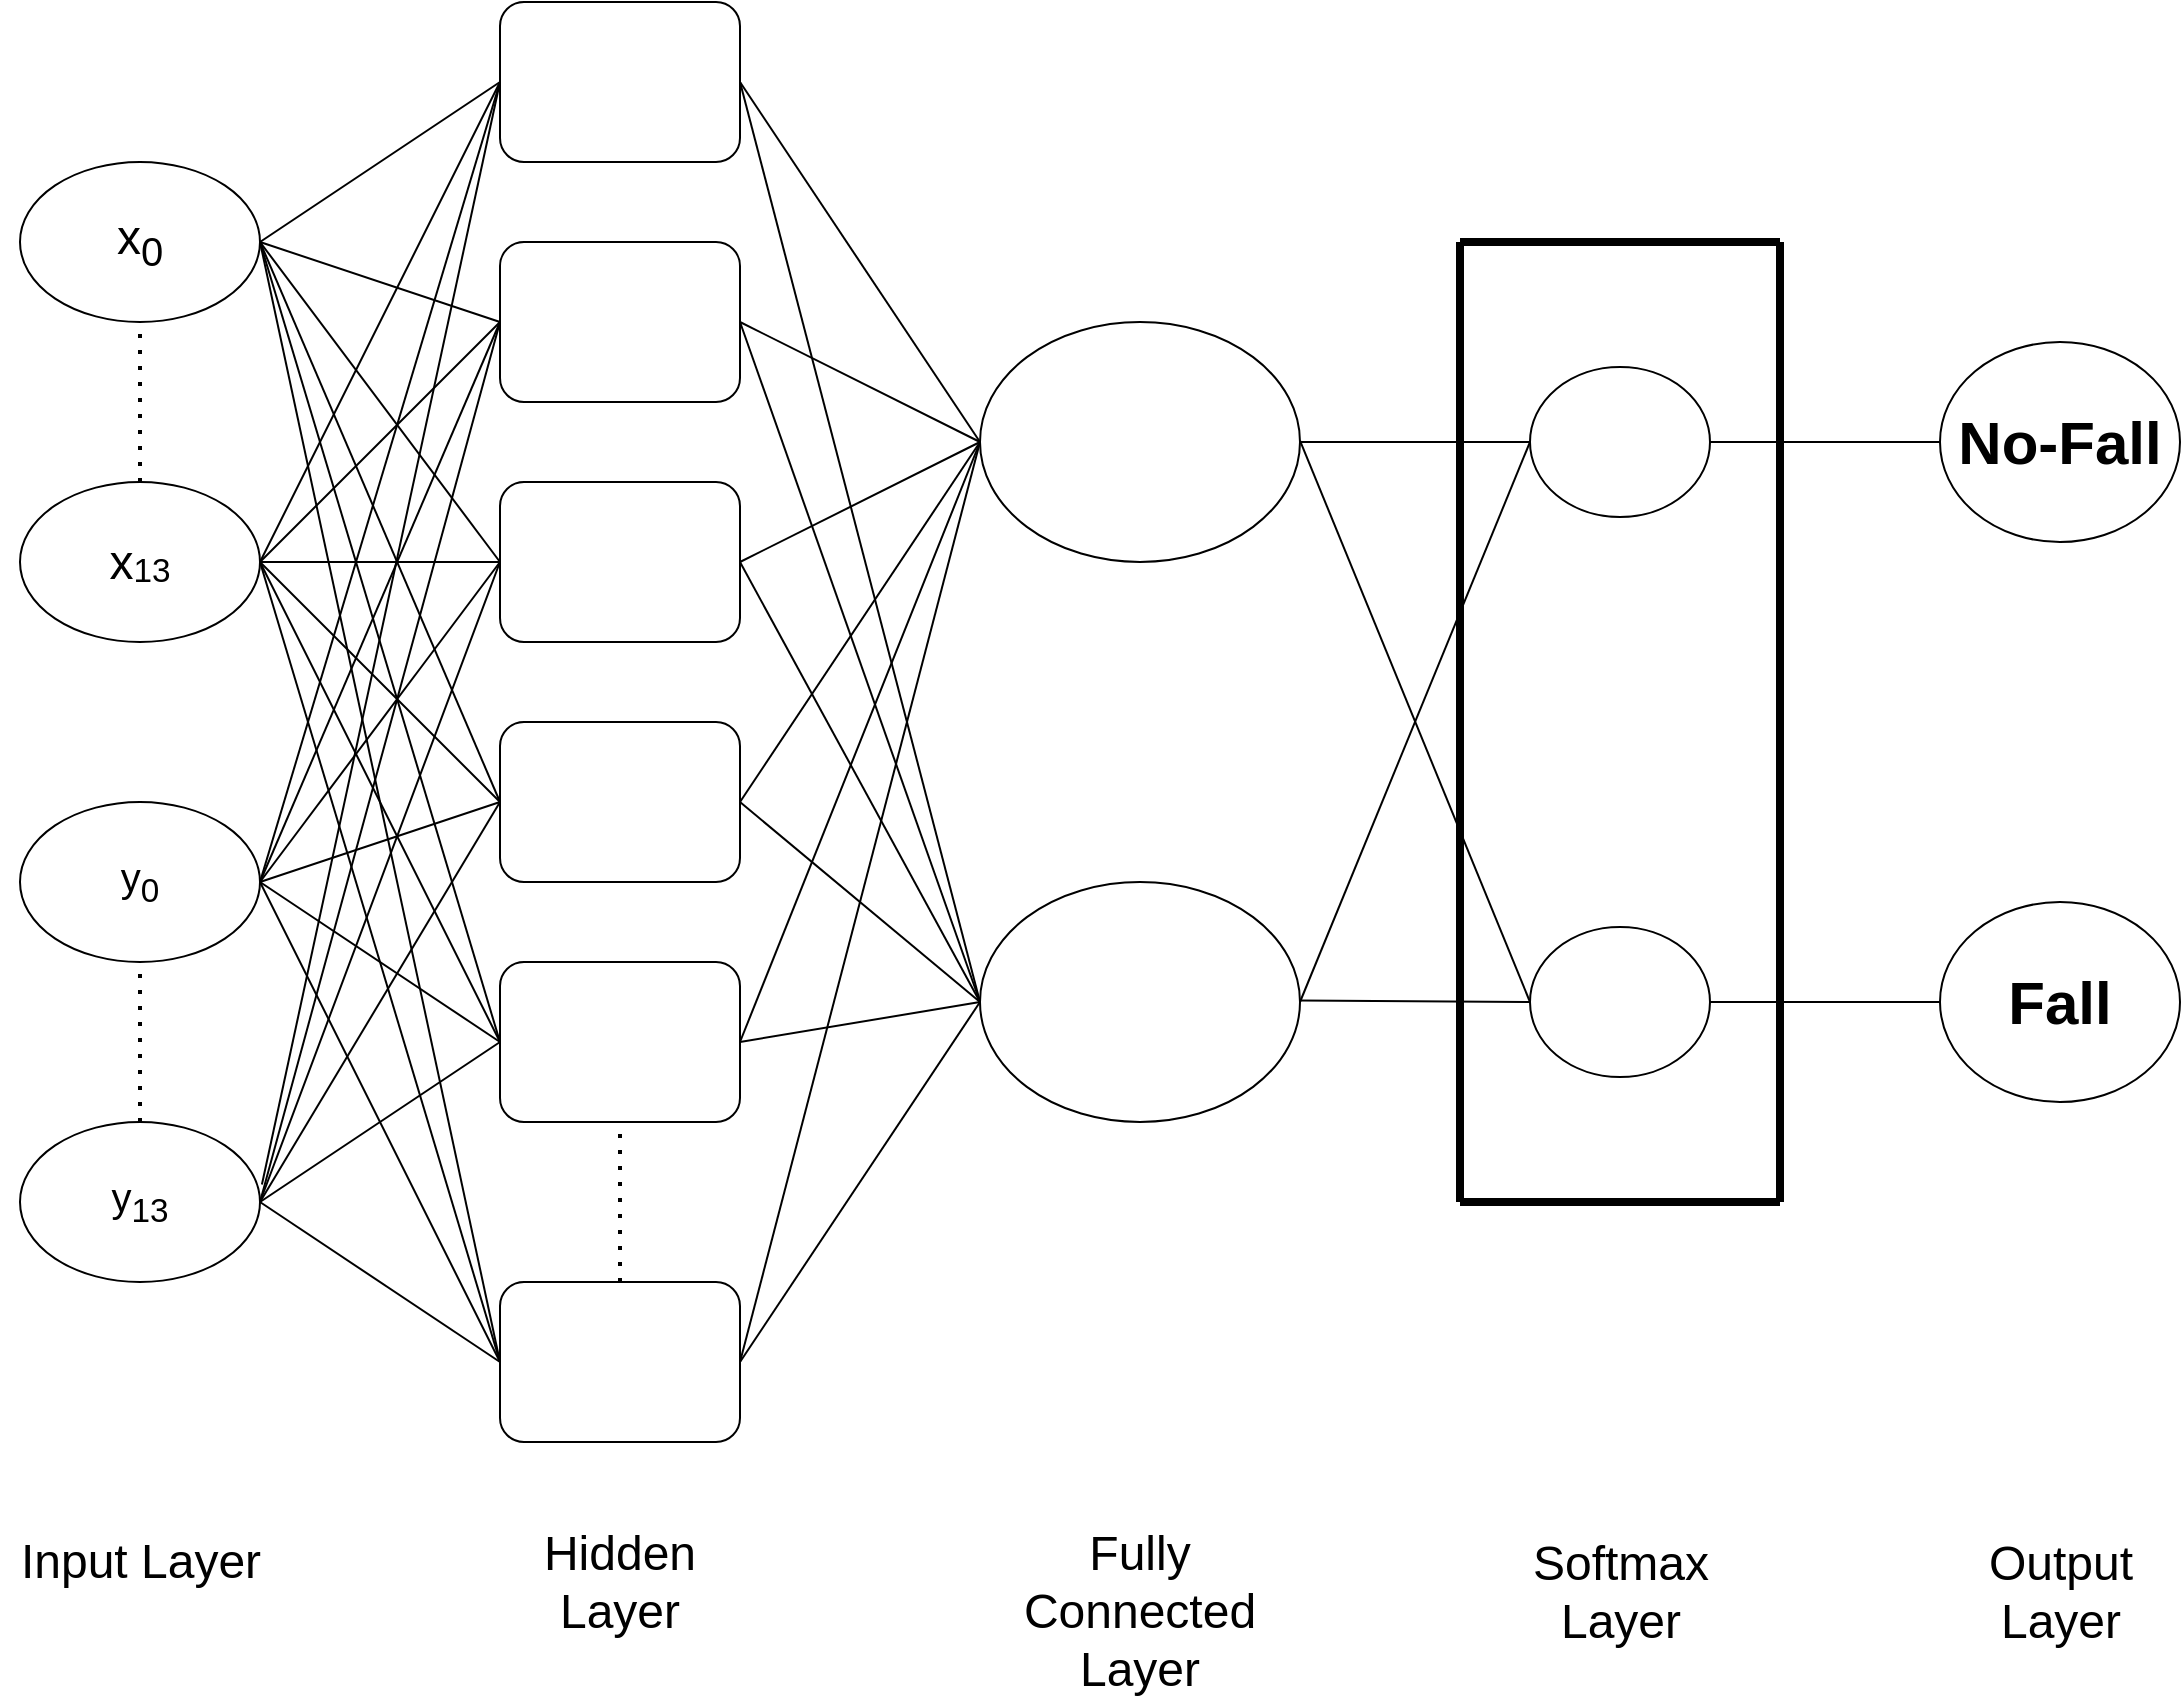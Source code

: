 <mxfile>
    <diagram id="jaLuE0wQ1QNSjCKfTEeS" name="第1頁">
        <mxGraphModel dx="2150" dy="1427" grid="0" gridSize="10" guides="1" tooltips="1" connect="1" arrows="1" fold="1" page="1" pageScale="1" pageWidth="1600" pageHeight="900" background="none" math="0" shadow="0">
            <root>
                <mxCell id="0"/>
                <mxCell id="125" value="未命名圖層" parent="0"/>
                <mxCell id="1" parent="0"/>
                <mxCell id="2" value="&lt;span style=&quot;font-size: 24px;&quot;&gt;x&lt;sub&gt;0&lt;/sub&gt;&lt;/span&gt;" style="ellipse;whiteSpace=wrap;html=1;" parent="1" vertex="1">
                    <mxGeometry x="196" y="113" width="120" height="80" as="geometry"/>
                </mxCell>
                <mxCell id="3" value="&lt;font style=&quot;&quot;&gt;&lt;span style=&quot;vertical-align: sub; font-size: 24px;&quot;&gt;x&lt;/span&gt;&lt;span style=&quot;font-size: 20px;&quot;&gt;&lt;sub&gt;13&lt;/sub&gt;&lt;/span&gt;&lt;/font&gt;" style="ellipse;whiteSpace=wrap;html=1;" parent="1" vertex="1">
                    <mxGeometry x="196" y="273" width="120" height="80" as="geometry"/>
                </mxCell>
                <mxCell id="4" value="&lt;span style=&quot;font-size: 20px;&quot;&gt;y&lt;sub&gt;0&lt;/sub&gt;&lt;/span&gt;" style="ellipse;whiteSpace=wrap;html=1;" parent="1" vertex="1">
                    <mxGeometry x="196" y="433" width="120" height="80" as="geometry"/>
                </mxCell>
                <mxCell id="5" value="&lt;span style=&quot;font-size: 20px;&quot;&gt;y&lt;sub&gt;13&lt;/sub&gt;&lt;/span&gt;" style="ellipse;whiteSpace=wrap;html=1;" parent="1" vertex="1">
                    <mxGeometry x="196" y="593" width="120" height="80" as="geometry"/>
                </mxCell>
                <mxCell id="6" value="" style="endArrow=none;dashed=1;html=1;dashPattern=1 3;strokeWidth=2;fontSize=24;entryX=0.5;entryY=1;entryDx=0;entryDy=0;exitX=0.5;exitY=0;exitDx=0;exitDy=0;" parent="1" source="3" target="2" edge="1">
                    <mxGeometry width="50" height="50" relative="1" as="geometry">
                        <mxPoint x="626" y="413" as="sourcePoint"/>
                        <mxPoint x="676" y="363" as="targetPoint"/>
                    </mxGeometry>
                </mxCell>
                <mxCell id="8" value="" style="endArrow=none;dashed=1;html=1;dashPattern=1 3;strokeWidth=2;fontSize=24;entryX=0.5;entryY=1;entryDx=0;entryDy=0;exitX=0.5;exitY=0;exitDx=0;exitDy=0;" parent="1" source="5" target="4" edge="1">
                    <mxGeometry width="50" height="50" relative="1" as="geometry">
                        <mxPoint x="626" y="413" as="sourcePoint"/>
                        <mxPoint x="676" y="363" as="targetPoint"/>
                    </mxGeometry>
                </mxCell>
                <mxCell id="9" value="" style="rounded=1;whiteSpace=wrap;html=1;fontSize=24;" parent="1" vertex="1">
                    <mxGeometry x="436" y="33" width="120" height="80" as="geometry"/>
                </mxCell>
                <mxCell id="10" value="" style="rounded=1;whiteSpace=wrap;html=1;fontSize=24;" parent="1" vertex="1">
                    <mxGeometry x="436" y="153" width="120" height="80" as="geometry"/>
                </mxCell>
                <mxCell id="11" value="" style="rounded=1;whiteSpace=wrap;html=1;fontSize=24;" parent="1" vertex="1">
                    <mxGeometry x="436" y="273" width="120" height="80" as="geometry"/>
                </mxCell>
                <mxCell id="12" value="" style="rounded=1;whiteSpace=wrap;html=1;fontSize=24;" parent="1" vertex="1">
                    <mxGeometry x="436" y="393" width="120" height="80" as="geometry"/>
                </mxCell>
                <mxCell id="13" value="" style="rounded=1;whiteSpace=wrap;html=1;fontSize=24;" parent="1" vertex="1">
                    <mxGeometry x="436" y="513" width="120" height="80" as="geometry"/>
                </mxCell>
                <mxCell id="14" value="" style="rounded=1;whiteSpace=wrap;html=1;fontSize=24;" parent="1" vertex="1">
                    <mxGeometry x="436" y="673" width="120" height="80" as="geometry"/>
                </mxCell>
                <mxCell id="15" value="" style="endArrow=none;dashed=1;html=1;dashPattern=1 3;strokeWidth=2;fontSize=24;entryX=0.5;entryY=1;entryDx=0;entryDy=0;exitX=0.5;exitY=0;exitDx=0;exitDy=0;" parent="1" source="14" target="13" edge="1">
                    <mxGeometry width="50" height="50" relative="1" as="geometry">
                        <mxPoint x="666" y="413" as="sourcePoint"/>
                        <mxPoint x="716" y="363" as="targetPoint"/>
                    </mxGeometry>
                </mxCell>
                <mxCell id="44" value="" style="ellipse;whiteSpace=wrap;html=1;fontStyle=1;" parent="1" vertex="1">
                    <mxGeometry x="676" y="193" width="160" height="120" as="geometry"/>
                </mxCell>
                <mxCell id="45" value="" style="ellipse;whiteSpace=wrap;html=1;" parent="1" vertex="1">
                    <mxGeometry x="676" y="473" width="160" height="120" as="geometry"/>
                </mxCell>
                <mxCell id="60" value="" style="ellipse;whiteSpace=wrap;html=1;" parent="1" vertex="1">
                    <mxGeometry x="951" y="215.5" width="90" height="75" as="geometry"/>
                </mxCell>
                <mxCell id="61" value="" style="ellipse;whiteSpace=wrap;html=1;" parent="1" vertex="1">
                    <mxGeometry x="951" y="495.5" width="90" height="75" as="geometry"/>
                </mxCell>
                <mxCell id="63" value="&lt;span style=&quot;font-size: 30px;&quot;&gt;No-Fall&lt;/span&gt;" style="ellipse;whiteSpace=wrap;html=1;fontStyle=1;" parent="1" vertex="1">
                    <mxGeometry x="1156" y="203" width="120" height="100" as="geometry"/>
                </mxCell>
                <mxCell id="64" value="&lt;span style=&quot;font-size: 30px;&quot;&gt;Fall&lt;/span&gt;" style="ellipse;whiteSpace=wrap;html=1;fontStyle=1;" parent="1" vertex="1">
                    <mxGeometry x="1156" y="483" width="120" height="100" as="geometry"/>
                </mxCell>
                <mxCell id="65" value="" style="endArrow=none;html=1;entryX=0;entryY=0.5;entryDx=0;entryDy=0;exitX=1;exitY=0.5;exitDx=0;exitDy=0;" parent="1" source="44" target="60" edge="1">
                    <mxGeometry width="50" height="50" relative="1" as="geometry">
                        <mxPoint x="856" y="293" as="sourcePoint"/>
                        <mxPoint x="886" y="203" as="targetPoint"/>
                    </mxGeometry>
                </mxCell>
                <mxCell id="66" value="" style="endArrow=none;html=1;exitX=1;exitY=0.5;exitDx=0;exitDy=0;entryX=0;entryY=0.5;entryDx=0;entryDy=0;fontStyle=1;" parent="1" target="61" edge="1">
                    <mxGeometry width="50" height="50" relative="1" as="geometry">
                        <mxPoint x="836.0" y="532.29" as="sourcePoint"/>
                        <mxPoint x="916" y="583" as="targetPoint"/>
                    </mxGeometry>
                </mxCell>
                <mxCell id="67" value="" style="endArrow=none;html=1;entryX=0;entryY=0.5;entryDx=0;entryDy=0;exitX=1;exitY=0.5;exitDx=0;exitDy=0;" parent="1" edge="1" source="61">
                    <mxGeometry width="50" height="50" relative="1" as="geometry">
                        <mxPoint x="1046" y="563" as="sourcePoint"/>
                        <mxPoint x="1156" y="533" as="targetPoint"/>
                    </mxGeometry>
                </mxCell>
                <mxCell id="68" value="" style="endArrow=none;html=1;entryX=0;entryY=0.5;entryDx=0;entryDy=0;exitX=1;exitY=0.5;exitDx=0;exitDy=0;" parent="1" edge="1" source="60">
                    <mxGeometry width="50" height="50" relative="1" as="geometry">
                        <mxPoint x="1036" y="303" as="sourcePoint"/>
                        <mxPoint x="1156" y="253" as="targetPoint"/>
                    </mxGeometry>
                </mxCell>
                <mxCell id="70" value="" style="endArrow=none;html=1;entryX=0;entryY=0.5;entryDx=0;entryDy=0;exitX=1;exitY=0.5;exitDx=0;exitDy=0;" parent="1" target="61" edge="1">
                    <mxGeometry width="50" height="50" relative="1" as="geometry">
                        <mxPoint x="836.0" y="252.29" as="sourcePoint"/>
                        <mxPoint x="956" y="252.29" as="targetPoint"/>
                    </mxGeometry>
                </mxCell>
                <mxCell id="71" value="" style="endArrow=none;html=1;entryX=1;entryY=0.5;entryDx=0;entryDy=0;exitX=0;exitY=0.5;exitDx=0;exitDy=0;" parent="1" source="60" target="45" edge="1">
                    <mxGeometry width="50" height="50" relative="1" as="geometry">
                        <mxPoint x="946" y="293" as="sourcePoint"/>
                        <mxPoint x="1076" y="533.71" as="targetPoint"/>
                    </mxGeometry>
                </mxCell>
                <mxCell id="73" value="" style="endArrow=none;html=1;fontSize=30;exitX=1;exitY=0.5;exitDx=0;exitDy=0;entryX=0;entryY=0.5;entryDx=0;entryDy=0;" parent="1" source="9" target="44" edge="1">
                    <mxGeometry width="50" height="50" relative="1" as="geometry">
                        <mxPoint x="566" y="423" as="sourcePoint"/>
                        <mxPoint x="616" y="373" as="targetPoint"/>
                    </mxGeometry>
                </mxCell>
                <mxCell id="74" value="" style="endArrow=none;html=1;fontSize=30;exitX=1;exitY=0.5;exitDx=0;exitDy=0;entryX=0;entryY=0.5;entryDx=0;entryDy=0;" parent="1" source="9" target="45" edge="1">
                    <mxGeometry width="50" height="50" relative="1" as="geometry">
                        <mxPoint x="636" y="403" as="sourcePoint"/>
                        <mxPoint x="686" y="353" as="targetPoint"/>
                    </mxGeometry>
                </mxCell>
                <mxCell id="75" value="" style="endArrow=none;html=1;fontSize=30;exitX=1;exitY=0.5;exitDx=0;exitDy=0;entryX=0;entryY=0.5;entryDx=0;entryDy=0;" parent="1" source="10" target="44" edge="1">
                    <mxGeometry width="50" height="50" relative="1" as="geometry">
                        <mxPoint x="706" y="413" as="sourcePoint"/>
                        <mxPoint x="756" y="363" as="targetPoint"/>
                    </mxGeometry>
                </mxCell>
                <mxCell id="76" value="" style="endArrow=none;html=1;fontSize=30;exitX=1;exitY=0.5;exitDx=0;exitDy=0;entryX=0;entryY=0.5;entryDx=0;entryDy=0;" parent="1" source="10" target="45" edge="1">
                    <mxGeometry width="50" height="50" relative="1" as="geometry">
                        <mxPoint x="596" y="493" as="sourcePoint"/>
                        <mxPoint x="616" y="383" as="targetPoint"/>
                    </mxGeometry>
                </mxCell>
                <mxCell id="77" value="" style="endArrow=none;html=1;fontSize=30;exitX=1;exitY=0.5;exitDx=0;exitDy=0;entryX=0;entryY=0.5;entryDx=0;entryDy=0;" parent="1" source="11" target="44" edge="1">
                    <mxGeometry width="50" height="50" relative="1" as="geometry">
                        <mxPoint x="676" y="433" as="sourcePoint"/>
                        <mxPoint x="726" y="383" as="targetPoint"/>
                    </mxGeometry>
                </mxCell>
                <mxCell id="78" value="" style="endArrow=none;html=1;fontSize=30;exitX=1;exitY=0.5;exitDx=0;exitDy=0;entryX=0;entryY=0.5;entryDx=0;entryDy=0;" parent="1" source="11" target="45" edge="1">
                    <mxGeometry width="50" height="50" relative="1" as="geometry">
                        <mxPoint x="616" y="493" as="sourcePoint"/>
                        <mxPoint x="666" y="443" as="targetPoint"/>
                    </mxGeometry>
                </mxCell>
                <mxCell id="79" value="" style="endArrow=none;html=1;fontSize=30;exitX=1;exitY=0.5;exitDx=0;exitDy=0;entryX=0;entryY=0.5;entryDx=0;entryDy=0;" parent="1" source="12" target="44" edge="1">
                    <mxGeometry width="50" height="50" relative="1" as="geometry">
                        <mxPoint x="716" y="433" as="sourcePoint"/>
                        <mxPoint x="766" y="383" as="targetPoint"/>
                    </mxGeometry>
                </mxCell>
                <mxCell id="80" value="" style="endArrow=none;html=1;fontSize=30;exitX=1;exitY=0.5;exitDx=0;exitDy=0;entryX=0;entryY=0.5;entryDx=0;entryDy=0;" parent="1" source="12" target="45" edge="1">
                    <mxGeometry width="50" height="50" relative="1" as="geometry">
                        <mxPoint x="726" y="433" as="sourcePoint"/>
                        <mxPoint x="776" y="383" as="targetPoint"/>
                    </mxGeometry>
                </mxCell>
                <mxCell id="81" value="" style="endArrow=none;html=1;fontSize=30;exitX=1;exitY=0.5;exitDx=0;exitDy=0;entryX=0;entryY=0.5;entryDx=0;entryDy=0;" parent="1" source="13" target="44" edge="1">
                    <mxGeometry width="50" height="50" relative="1" as="geometry">
                        <mxPoint x="586" y="583" as="sourcePoint"/>
                        <mxPoint x="636" y="533" as="targetPoint"/>
                    </mxGeometry>
                </mxCell>
                <mxCell id="82" value="" style="endArrow=none;html=1;fontSize=30;exitX=1;exitY=0.5;exitDx=0;exitDy=0;entryX=0;entryY=0.5;entryDx=0;entryDy=0;" parent="1" source="13" target="45" edge="1">
                    <mxGeometry width="50" height="50" relative="1" as="geometry">
                        <mxPoint x="646" y="683" as="sourcePoint"/>
                        <mxPoint x="696" y="633" as="targetPoint"/>
                    </mxGeometry>
                </mxCell>
                <mxCell id="83" value="" style="endArrow=none;html=1;fontSize=30;exitX=1;exitY=0.5;exitDx=0;exitDy=0;entryX=0;entryY=0.5;entryDx=0;entryDy=0;" parent="1" source="14" target="45" edge="1">
                    <mxGeometry width="50" height="50" relative="1" as="geometry">
                        <mxPoint x="656" y="683" as="sourcePoint"/>
                        <mxPoint x="706" y="633" as="targetPoint"/>
                    </mxGeometry>
                </mxCell>
                <mxCell id="84" value="" style="endArrow=none;html=1;fontSize=30;exitX=1;exitY=0.5;exitDx=0;exitDy=0;entryX=0;entryY=0.5;entryDx=0;entryDy=0;" parent="1" source="14" target="44" edge="1">
                    <mxGeometry width="50" height="50" relative="1" as="geometry">
                        <mxPoint x="726" y="713" as="sourcePoint"/>
                        <mxPoint x="776" y="663" as="targetPoint"/>
                    </mxGeometry>
                </mxCell>
                <mxCell id="85" value="" style="endArrow=none;html=1;exitX=1;exitY=0.5;exitDx=0;exitDy=0;entryX=0;entryY=0.5;entryDx=0;entryDy=0;" edge="1" parent="1" source="2" target="11">
                    <mxGeometry width="50" height="50" relative="1" as="geometry">
                        <mxPoint x="316" y="153" as="sourcePoint"/>
                        <mxPoint x="366" y="103" as="targetPoint"/>
                    </mxGeometry>
                </mxCell>
                <mxCell id="86" value="" style="endArrow=none;html=1;exitX=1;exitY=0.5;exitDx=0;exitDy=0;entryX=0;entryY=0.5;entryDx=0;entryDy=0;" edge="1" parent="1" source="2" target="9">
                    <mxGeometry width="50" height="50" relative="1" as="geometry">
                        <mxPoint x="356" y="83" as="sourcePoint"/>
                        <mxPoint x="406.0" y="33" as="targetPoint"/>
                    </mxGeometry>
                </mxCell>
                <mxCell id="87" value="" style="endArrow=none;html=1;exitX=1;exitY=0.5;exitDx=0;exitDy=0;entryX=0;entryY=0.5;entryDx=0;entryDy=0;" edge="1" parent="1" source="2" target="10">
                    <mxGeometry width="50" height="50" relative="1" as="geometry">
                        <mxPoint x="366" y="93" as="sourcePoint"/>
                        <mxPoint x="416.0" y="43" as="targetPoint"/>
                    </mxGeometry>
                </mxCell>
                <mxCell id="88" value="" style="endArrow=none;html=1;exitX=1;exitY=0.5;exitDx=0;exitDy=0;entryX=0;entryY=0.5;entryDx=0;entryDy=0;" edge="1" parent="1" source="2" target="12">
                    <mxGeometry width="50" height="50" relative="1" as="geometry">
                        <mxPoint x="376" y="103" as="sourcePoint"/>
                        <mxPoint x="426.0" y="53" as="targetPoint"/>
                    </mxGeometry>
                </mxCell>
                <mxCell id="89" value="" style="endArrow=none;html=1;exitX=1;exitY=0.5;exitDx=0;exitDy=0;entryX=0;entryY=0.5;entryDx=0;entryDy=0;" edge="1" parent="1" source="2" target="13">
                    <mxGeometry width="50" height="50" relative="1" as="geometry">
                        <mxPoint x="386" y="113" as="sourcePoint"/>
                        <mxPoint x="436.0" y="63" as="targetPoint"/>
                    </mxGeometry>
                </mxCell>
                <mxCell id="90" value="" style="endArrow=none;html=1;exitX=1;exitY=0.5;exitDx=0;exitDy=0;entryX=0;entryY=0.5;entryDx=0;entryDy=0;" edge="1" parent="1" source="2" target="14">
                    <mxGeometry width="50" height="50" relative="1" as="geometry">
                        <mxPoint x="406" y="113" as="sourcePoint"/>
                        <mxPoint x="446.0" y="73" as="targetPoint"/>
                    </mxGeometry>
                </mxCell>
                <mxCell id="91" value="" style="endArrow=none;html=1;exitX=1;exitY=0.5;exitDx=0;exitDy=0;entryX=0;entryY=0.5;entryDx=0;entryDy=0;" edge="1" parent="1" source="3" target="9">
                    <mxGeometry width="50" height="50" relative="1" as="geometry">
                        <mxPoint x="106" y="213" as="sourcePoint"/>
                        <mxPoint x="156" y="163" as="targetPoint"/>
                    </mxGeometry>
                </mxCell>
                <mxCell id="92" value="" style="endArrow=none;html=1;exitX=1;exitY=0.5;exitDx=0;exitDy=0;entryX=0;entryY=0.5;entryDx=0;entryDy=0;" edge="1" parent="1" source="3" target="13">
                    <mxGeometry width="50" height="50" relative="1" as="geometry">
                        <mxPoint x="46" y="153" as="sourcePoint"/>
                        <mxPoint x="436" y="553" as="targetPoint"/>
                    </mxGeometry>
                </mxCell>
                <mxCell id="93" value="" style="endArrow=none;html=1;exitX=1;exitY=0.5;exitDx=0;exitDy=0;entryX=0;entryY=0.5;entryDx=0;entryDy=0;" edge="1" parent="1" source="3" target="12">
                    <mxGeometry width="50" height="50" relative="1" as="geometry">
                        <mxPoint x="56" y="163" as="sourcePoint"/>
                        <mxPoint x="106" y="113" as="targetPoint"/>
                    </mxGeometry>
                </mxCell>
                <mxCell id="94" value="" style="endArrow=none;html=1;exitX=0;exitY=0.5;exitDx=0;exitDy=0;entryX=1;entryY=0.5;entryDx=0;entryDy=0;" edge="1" parent="1" source="11" target="3">
                    <mxGeometry width="50" height="50" relative="1" as="geometry">
                        <mxPoint x="66" y="173" as="sourcePoint"/>
                        <mxPoint x="116" y="123" as="targetPoint"/>
                    </mxGeometry>
                </mxCell>
                <mxCell id="95" value="" style="endArrow=none;html=1;exitX=1;exitY=0.5;exitDx=0;exitDy=0;entryX=0;entryY=0.5;entryDx=0;entryDy=0;" edge="1" parent="1" source="3" target="10">
                    <mxGeometry width="50" height="50" relative="1" as="geometry">
                        <mxPoint x="76" y="183" as="sourcePoint"/>
                        <mxPoint x="126" y="133" as="targetPoint"/>
                    </mxGeometry>
                </mxCell>
                <mxCell id="97" value="" style="endArrow=none;html=1;exitX=1;exitY=0.5;exitDx=0;exitDy=0;entryX=0;entryY=0.5;entryDx=0;entryDy=0;" edge="1" parent="1" source="3" target="14">
                    <mxGeometry width="50" height="50" relative="1" as="geometry">
                        <mxPoint x="326" y="323" as="sourcePoint"/>
                        <mxPoint x="446.0" y="563" as="targetPoint"/>
                    </mxGeometry>
                </mxCell>
                <mxCell id="98" value="" style="endArrow=none;html=1;exitX=1.008;exitY=0.391;exitDx=0;exitDy=0;exitPerimeter=0;entryX=0;entryY=0.5;entryDx=0;entryDy=0;" edge="1" parent="1" source="5" target="9">
                    <mxGeometry width="50" height="50" relative="1" as="geometry">
                        <mxPoint x="316" y="473" as="sourcePoint"/>
                        <mxPoint x="366" y="423" as="targetPoint"/>
                    </mxGeometry>
                </mxCell>
                <mxCell id="99" value="" style="endArrow=none;html=1;exitX=1;exitY=0.5;exitDx=0;exitDy=0;entryX=0;entryY=0.5;entryDx=0;entryDy=0;" edge="1" parent="1" source="5" target="14">
                    <mxGeometry width="50" height="50" relative="1" as="geometry">
                        <mxPoint x="26" y="133" as="sourcePoint"/>
                        <mxPoint x="76" y="83" as="targetPoint"/>
                    </mxGeometry>
                </mxCell>
                <mxCell id="100" value="" style="endArrow=none;html=1;exitX=1;exitY=0.5;exitDx=0;exitDy=0;entryX=0;entryY=0.5;entryDx=0;entryDy=0;" edge="1" parent="1" source="5" target="13">
                    <mxGeometry width="50" height="50" relative="1" as="geometry">
                        <mxPoint x="126" y="293" as="sourcePoint"/>
                        <mxPoint x="86" y="93" as="targetPoint"/>
                    </mxGeometry>
                </mxCell>
                <mxCell id="101" value="" style="endArrow=none;html=1;exitX=1;exitY=0.5;exitDx=0;exitDy=0;entryX=0;entryY=0.5;entryDx=0;entryDy=0;" edge="1" parent="1" source="5" target="12">
                    <mxGeometry width="50" height="50" relative="1" as="geometry">
                        <mxPoint x="46" y="153" as="sourcePoint"/>
                        <mxPoint x="96" y="103" as="targetPoint"/>
                    </mxGeometry>
                </mxCell>
                <mxCell id="102" value="" style="endArrow=none;html=1;exitX=1;exitY=0.5;exitDx=0;exitDy=0;entryX=0;entryY=0.5;entryDx=0;entryDy=0;" edge="1" parent="1" source="5" target="11">
                    <mxGeometry width="50" height="50" relative="1" as="geometry">
                        <mxPoint x="56" y="163" as="sourcePoint"/>
                        <mxPoint x="106" y="113" as="targetPoint"/>
                    </mxGeometry>
                </mxCell>
                <mxCell id="103" value="" style="endArrow=none;html=1;exitX=1;exitY=0.5;exitDx=0;exitDy=0;entryX=0;entryY=0.5;entryDx=0;entryDy=0;" edge="1" parent="1" source="5" target="10">
                    <mxGeometry width="50" height="50" relative="1" as="geometry">
                        <mxPoint x="66" y="173" as="sourcePoint"/>
                        <mxPoint x="116" y="123" as="targetPoint"/>
                    </mxGeometry>
                </mxCell>
                <mxCell id="104" value="" style="endArrow=none;html=1;exitX=0;exitY=0.5;exitDx=0;exitDy=0;entryX=1;entryY=0.5;entryDx=0;entryDy=0;" edge="1" parent="1" source="9" target="4">
                    <mxGeometry width="50" height="50" relative="1" as="geometry">
                        <mxPoint x="166" y="353.0" as="sourcePoint"/>
                        <mxPoint x="286.0" y="433.0" as="targetPoint"/>
                    </mxGeometry>
                </mxCell>
                <mxCell id="105" value="" style="endArrow=none;html=1;exitX=0;exitY=0.5;exitDx=0;exitDy=0;entryX=1;entryY=0.5;entryDx=0;entryDy=0;" edge="1" parent="1" source="10" target="4">
                    <mxGeometry width="50" height="50" relative="1" as="geometry">
                        <mxPoint x="196" y="353.0" as="sourcePoint"/>
                        <mxPoint x="316.0" y="433.0" as="targetPoint"/>
                    </mxGeometry>
                </mxCell>
                <mxCell id="106" value="" style="endArrow=none;html=1;exitX=0;exitY=0.5;exitDx=0;exitDy=0;entryX=1;entryY=0.5;entryDx=0;entryDy=0;" edge="1" parent="1" source="11" target="4">
                    <mxGeometry width="50" height="50" relative="1" as="geometry">
                        <mxPoint x="176" y="383.0" as="sourcePoint"/>
                        <mxPoint x="296.0" y="463.0" as="targetPoint"/>
                    </mxGeometry>
                </mxCell>
                <mxCell id="107" value="" style="endArrow=none;html=1;exitX=0;exitY=0.5;exitDx=0;exitDy=0;entryX=1;entryY=0.5;entryDx=0;entryDy=0;" edge="1" parent="1" source="12" target="4">
                    <mxGeometry width="50" height="50" relative="1" as="geometry">
                        <mxPoint x="46" y="313.0" as="sourcePoint"/>
                        <mxPoint x="166.0" y="393.0" as="targetPoint"/>
                    </mxGeometry>
                </mxCell>
                <mxCell id="108" value="" style="endArrow=none;html=1;exitX=0;exitY=0.5;exitDx=0;exitDy=0;entryX=1;entryY=0.5;entryDx=0;entryDy=0;" edge="1" parent="1" source="13" target="4">
                    <mxGeometry width="50" height="50" relative="1" as="geometry">
                        <mxPoint x="36" y="323.0" as="sourcePoint"/>
                        <mxPoint x="156.0" y="403.0" as="targetPoint"/>
                    </mxGeometry>
                </mxCell>
                <mxCell id="109" value="" style="endArrow=none;html=1;exitX=1;exitY=0.5;exitDx=0;exitDy=0;entryX=0;entryY=0.5;entryDx=0;entryDy=0;" edge="1" parent="1" source="4" target="14">
                    <mxGeometry width="50" height="50" relative="1" as="geometry">
                        <mxPoint x="326" y="483.0" as="sourcePoint"/>
                        <mxPoint x="446.0" y="563.0" as="targetPoint"/>
                    </mxGeometry>
                </mxCell>
                <mxCell id="110" value="&lt;font style=&quot;font-size: 24px;&quot;&gt;Input Layer&lt;/font&gt;" style="text;html=1;align=center;verticalAlign=middle;resizable=0;points=[];autosize=1;" vertex="1" parent="1">
                    <mxGeometry x="186" y="793" width="140" height="40" as="geometry"/>
                </mxCell>
                <mxCell id="111" value="Hidden&lt;br&gt;Layer" style="text;html=1;align=center;verticalAlign=middle;whiteSpace=wrap;rounded=0;fontSize=24;" vertex="1" parent="1">
                    <mxGeometry x="416" y="793" width="160" height="60" as="geometry"/>
                </mxCell>
                <mxCell id="112" value="Fully&lt;br&gt;Connected&lt;br&gt;Layer" style="text;html=1;align=center;verticalAlign=middle;whiteSpace=wrap;rounded=0;fontSize=24;" vertex="1" parent="1">
                    <mxGeometry x="676" y="793" width="160" height="90" as="geometry"/>
                </mxCell>
                <mxCell id="114" value="Softmax&lt;br&gt;Layer" style="text;html=1;align=center;verticalAlign=middle;resizable=0;points=[];autosize=1;fontSize=24;" vertex="1" parent="1">
                    <mxGeometry x="941" y="793" width="110" height="70" as="geometry"/>
                </mxCell>
                <mxCell id="115" value="Output&lt;br&gt;Layer" style="text;html=1;align=center;verticalAlign=middle;resizable=0;points=[];autosize=1;fontSize=24;" vertex="1" parent="1">
                    <mxGeometry x="1166" y="793" width="100" height="70" as="geometry"/>
                </mxCell>
                <mxCell id="121" value="" style="line;strokeWidth=4;html=1;perimeter=backbonePerimeter;points=[];outlineConnect=0;fontSize=24;" vertex="1" parent="1">
                    <mxGeometry x="916" y="628" width="160" height="10" as="geometry"/>
                </mxCell>
                <mxCell id="122" value="" style="line;strokeWidth=4;html=1;perimeter=backbonePerimeter;points=[];outlineConnect=0;fontSize=24;rotation=-90;" vertex="1" parent="1">
                    <mxGeometry x="836" y="388" width="480" height="10" as="geometry"/>
                </mxCell>
                <mxCell id="123" value="" style="line;strokeWidth=4;html=1;perimeter=backbonePerimeter;points=[];outlineConnect=0;fontSize=24;rotation=-90;" vertex="1" parent="1">
                    <mxGeometry x="676" y="388" width="480" height="10" as="geometry"/>
                </mxCell>
                <mxCell id="124" value="" style="line;strokeWidth=4;html=1;perimeter=backbonePerimeter;points=[];outlineConnect=0;fontSize=24;" vertex="1" parent="1">
                    <mxGeometry x="916" y="148" width="160" height="10" as="geometry"/>
                </mxCell>
            </root>
        </mxGraphModel>
    </diagram>
</mxfile>